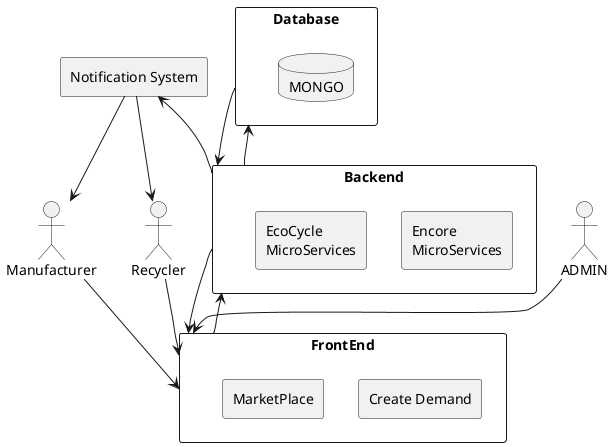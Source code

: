 @startuml Container

actor Actor1 as "Manufacturer"
actor Actor2 as "Recycler" 
actor Actor3 as "ADMIN" 

rectangle "FrontEnd" as FrontEnd{
	rectangle "Create Demand" as Demand
	rectangle "MarketPlace" as MarketPlace
}

rectangle "Notification System" as Notification

rectangle "Backend" as Backend{
	rectangle "Encore\nMicroServices" as Encore 
	rectangle "EcoCycle\nMicroServices" as EcoCycle 
}

rectangle "Database" as DATABASE  {
    database "MONGO" as MONGO
}

Actor1 -down-> FrontEnd
Actor2 -down-> FrontEnd
Actor3 -down-> FrontEnd

FrontEnd -down-> Backend

Backend -down-> FrontEnd
Backend -down-> DATABASE
Backend -down-> Notification

DATABASE -down-> Backend

Notification -down-> Actor1
Notification -down-> Actor2

@enduml